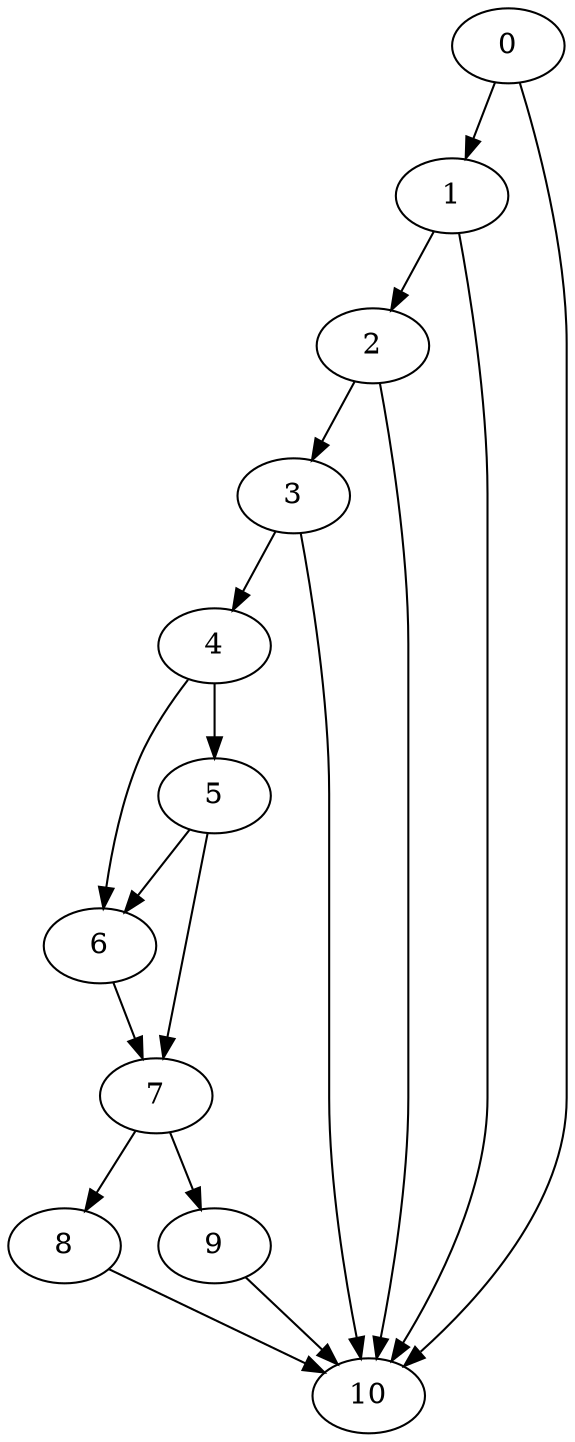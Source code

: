 digraph {
	0
	1
	2
	3
	4
	5
	6
	7
	8
	9
	10
	3 -> 4
	4 -> 5
	5 -> 7
	6 -> 7
	0 -> 1
	2 -> 3
	4 -> 6
	5 -> 6
	7 -> 8
	7 -> 9
	3 -> 10
	8 -> 10
	9 -> 10
	0 -> 10
	1 -> 10
	2 -> 10
	1 -> 2
}
